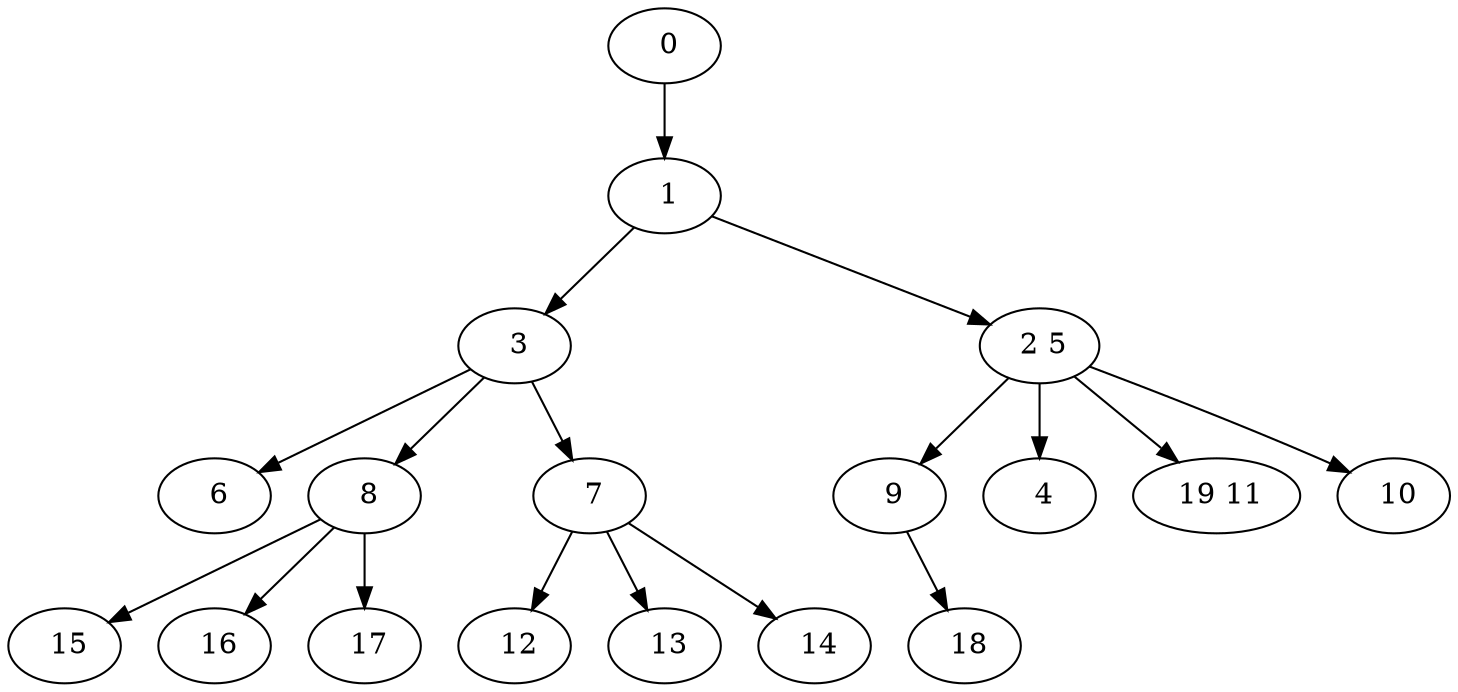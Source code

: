 digraph mytree {
" 0" -> " 1";
" 1" -> " 3";
" 1" -> " 2 5";
" 3" -> " 6";
" 3" -> " 8";
" 3" -> " 7";
" 2 5" -> " 9";
" 2 5" -> " 4";
" 2 5" -> " 19 11";
" 2 5" -> " 10";
" 6";
" 8" -> " 15";
" 8" -> " 16";
" 8" -> " 17";
" 7" -> " 12";
" 7" -> " 13";
" 7" -> " 14";
" 12";
" 13";
" 14";
" 15";
" 16";
" 17";
" 9" -> " 18";
" 18";
" 4";
" 19 11";
" 10";
}
